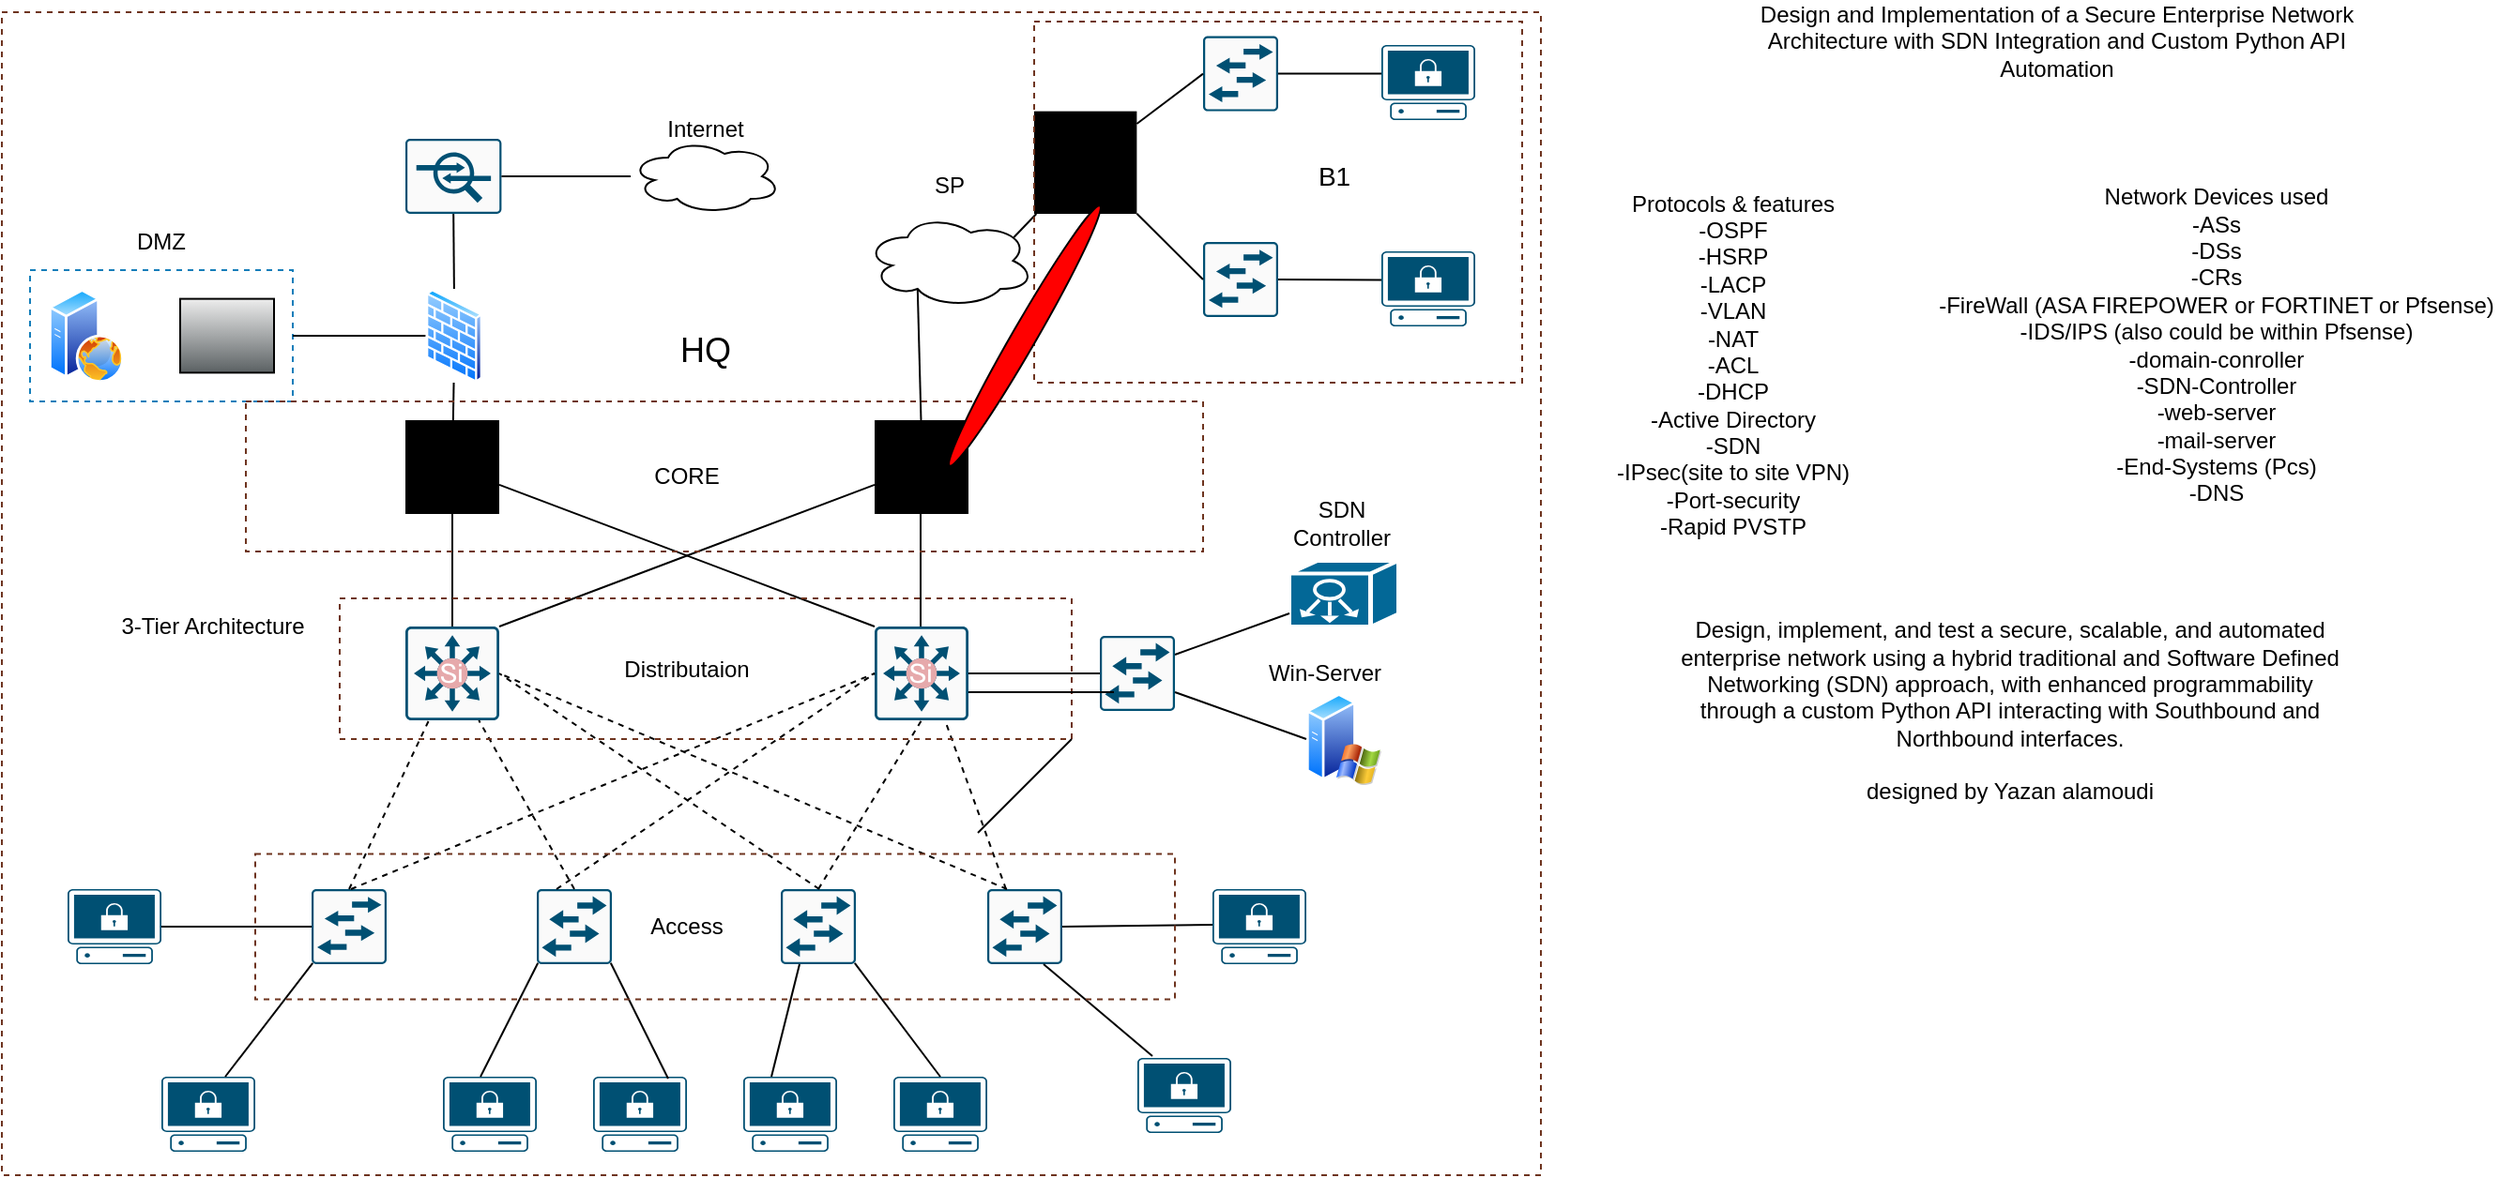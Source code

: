 <mxfile version="28.1.1">
  <diagram name="Page-1" id="6CgDFouvITcMY1lh-VWR">
    <mxGraphModel dx="1665" dy="757" grid="1" gridSize="10" guides="1" tooltips="1" connect="1" arrows="1" fold="1" page="1" pageScale="1" pageWidth="850" pageHeight="1100" math="0" shadow="0">
      <root>
        <mxCell id="0" />
        <mxCell id="1" parent="0" />
        <mxCell id="icldkge28k3d67pnXuYo-1" value="" style="sketch=0;points=[[0.015,0.015,0],[0.985,0.015,0],[0.985,0.985,0],[0.015,0.985,0],[0.25,0,0],[0.5,0,0],[0.75,0,0],[1,0.25,0],[1,0.5,0],[1,0.75,0],[0.75,1,0],[0.5,1,0],[0.25,1,0],[0,0.75,0],[0,0.5,0],[0,0.25,0]];verticalLabelPosition=bottom;html=1;verticalAlign=top;aspect=fixed;align=center;pointerEvents=1;shape=mxgraph.cisco19.rect;prIcon=l2_switch;fillColor=#FAFAFA;strokeColor=#005073;" vertex="1" parent="1">
          <mxGeometry x="175" y="690" width="40" height="40" as="geometry" />
        </mxCell>
        <mxCell id="icldkge28k3d67pnXuYo-2" value="" style="sketch=0;points=[[0.015,0.015,0],[0.985,0.015,0],[0.985,0.985,0],[0.015,0.985,0],[0.25,0,0],[0.5,0,0],[0.75,0,0],[1,0.25,0],[1,0.5,0],[1,0.75,0],[0.75,1,0],[0.5,1,0],[0.25,1,0],[0,0.75,0],[0,0.5,0],[0,0.25,0]];verticalLabelPosition=bottom;html=1;verticalAlign=top;aspect=fixed;align=center;pointerEvents=1;shape=mxgraph.cisco19.rect;prIcon=workgroup_switch;fillColor=#FAFAFA;strokeColor=#005073;" vertex="1" parent="1">
          <mxGeometry x="535" y="690" width="40" height="40" as="geometry" />
        </mxCell>
        <mxCell id="icldkge28k3d67pnXuYo-3" value="" style="sketch=0;points=[[0.015,0.015,0],[0.985,0.015,0],[0.985,0.985,0],[0.015,0.985,0],[0.25,0,0],[0.5,0,0],[0.75,0,0],[1,0.25,0],[1,0.5,0],[1,0.75,0],[0.75,1,0],[0.5,1,0],[0.25,1,0],[0,0.75,0],[0,0.5,0],[0,0.25,0]];verticalLabelPosition=bottom;html=1;verticalAlign=top;aspect=fixed;align=center;pointerEvents=1;shape=mxgraph.cisco19.rect;prIcon=workgroup_switch;fillColor=#FAFAFA;strokeColor=#005073;" vertex="1" parent="1">
          <mxGeometry x="425" y="690" width="40" height="40" as="geometry" />
        </mxCell>
        <mxCell id="icldkge28k3d67pnXuYo-4" value="" style="sketch=0;points=[[0.015,0.015,0],[0.985,0.015,0],[0.985,0.985,0],[0.015,0.985,0],[0.25,0,0],[0.5,0,0],[0.75,0,0],[1,0.25,0],[1,0.5,0],[1,0.75,0],[0.75,1,0],[0.5,1,0],[0.25,1,0],[0,0.75,0],[0,0.5,0],[0,0.25,0]];verticalLabelPosition=bottom;html=1;verticalAlign=top;aspect=fixed;align=center;pointerEvents=1;shape=mxgraph.cisco19.rect;prIcon=workgroup_switch;fillColor=#FAFAFA;strokeColor=#005073;" vertex="1" parent="1">
          <mxGeometry x="295" y="690" width="40" height="40" as="geometry" />
        </mxCell>
        <mxCell id="icldkge28k3d67pnXuYo-6" value="" style="sketch=0;points=[[0.015,0.015,0],[0.985,0.015,0],[0.985,0.985,0],[0.015,0.985,0],[0.25,0,0],[0.5,0,0],[0.75,0,0],[1,0.25,0],[1,0.5,0],[1,0.75,0],[0.75,1,0],[0.5,1,0],[0.25,1,0],[0,0.75,0],[0,0.5,0],[0,0.25,0]];verticalLabelPosition=bottom;html=1;verticalAlign=top;aspect=fixed;align=center;pointerEvents=1;shape=mxgraph.cisco19.rect;prIcon=secure_catalyst_switch_color3;fillColor=#FAFAFA;strokeColor=#005073;" vertex="1" parent="1">
          <mxGeometry x="475" y="550" width="50" height="50" as="geometry" />
        </mxCell>
        <mxCell id="icldkge28k3d67pnXuYo-7" value="" style="sketch=0;points=[[0.015,0.015,0],[0.985,0.015,0],[0.985,0.985,0],[0.015,0.985,0],[0.25,0,0],[0.5,0,0],[0.75,0,0],[1,0.25,0],[1,0.5,0],[1,0.75,0],[0.75,1,0],[0.5,1,0],[0.25,1,0],[0,0.75,0],[0,0.5,0],[0,0.25,0]];verticalLabelPosition=bottom;html=1;verticalAlign=top;aspect=fixed;align=center;pointerEvents=1;shape=mxgraph.cisco19.rect;prIcon=secure_catalyst_switch_color3;fillColor=#FAFAFA;strokeColor=#005073;" vertex="1" parent="1">
          <mxGeometry x="225" y="550" width="50" height="50" as="geometry" />
        </mxCell>
        <mxCell id="icldkge28k3d67pnXuYo-22" value="" style="points=[[0.02,0.015,0],[0.5,0,0],[0.98,0.015,0],[1,0.38,0],[0.895,0.98,0],[0.5,1,0],[0.105,0.98,0],[0,0.38,0]];verticalLabelPosition=bottom;sketch=0;html=1;verticalAlign=top;aspect=fixed;align=center;pointerEvents=1;shape=mxgraph.cisco19.secure_endpoint_pc;fillColor=#005073;strokeColor=none;" vertex="1" parent="1">
          <mxGeometry x="245" y="790" width="50" height="40" as="geometry" />
        </mxCell>
        <mxCell id="icldkge28k3d67pnXuYo-23" value="" style="points=[[0.02,0.015,0],[0.5,0,0],[0.98,0.015,0],[1,0.38,0],[0.895,0.98,0],[0.5,1,0],[0.105,0.98,0],[0,0.38,0]];verticalLabelPosition=bottom;sketch=0;html=1;verticalAlign=top;aspect=fixed;align=center;pointerEvents=1;shape=mxgraph.cisco19.secure_endpoint_pc;fillColor=#005073;strokeColor=none;" vertex="1" parent="1">
          <mxGeometry x="95" y="790" width="50" height="40" as="geometry" />
        </mxCell>
        <mxCell id="icldkge28k3d67pnXuYo-24" value="" style="points=[[0.02,0.015,0],[0.5,0,0],[0.98,0.015,0],[1,0.38,0],[0.895,0.98,0],[0.5,1,0],[0.105,0.98,0],[0,0.38,0]];verticalLabelPosition=bottom;sketch=0;html=1;verticalAlign=top;aspect=fixed;align=center;pointerEvents=1;shape=mxgraph.cisco19.secure_endpoint_pc;fillColor=#005073;strokeColor=none;" vertex="1" parent="1">
          <mxGeometry x="45" y="690" width="50" height="40" as="geometry" />
        </mxCell>
        <mxCell id="icldkge28k3d67pnXuYo-25" value="" style="points=[[0.02,0.015,0],[0.5,0,0],[0.98,0.015,0],[1,0.38,0],[0.895,0.98,0],[0.5,1,0],[0.105,0.98,0],[0,0.38,0]];verticalLabelPosition=bottom;sketch=0;html=1;verticalAlign=top;aspect=fixed;align=center;pointerEvents=1;shape=mxgraph.cisco19.secure_endpoint_pc;fillColor=#005073;strokeColor=none;" vertex="1" parent="1">
          <mxGeometry x="405" y="790" width="50" height="40" as="geometry" />
        </mxCell>
        <mxCell id="icldkge28k3d67pnXuYo-26" value="" style="points=[[0.02,0.015,0],[0.5,0,0],[0.98,0.015,0],[1,0.38,0],[0.895,0.98,0],[0.5,1,0],[0.105,0.98,0],[0,0.38,0]];verticalLabelPosition=bottom;sketch=0;html=1;verticalAlign=top;aspect=fixed;align=center;pointerEvents=1;shape=mxgraph.cisco19.secure_endpoint_pc;fillColor=#005073;strokeColor=none;" vertex="1" parent="1">
          <mxGeometry x="485" y="790" width="50" height="40" as="geometry" />
        </mxCell>
        <mxCell id="icldkge28k3d67pnXuYo-27" value="" style="points=[[0.02,0.015,0],[0.5,0,0],[0.98,0.015,0],[1,0.38,0],[0.895,0.98,0],[0.5,1,0],[0.105,0.98,0],[0,0.38,0]];verticalLabelPosition=bottom;sketch=0;html=1;verticalAlign=top;aspect=fixed;align=center;pointerEvents=1;shape=mxgraph.cisco19.secure_endpoint_pc;fillColor=#005073;strokeColor=none;" vertex="1" parent="1">
          <mxGeometry x="325" y="790" width="50" height="40" as="geometry" />
        </mxCell>
        <mxCell id="icldkge28k3d67pnXuYo-29" value="" style="points=[[0.02,0.015,0],[0.5,0,0],[0.98,0.015,0],[1,0.38,0],[0.895,0.98,0],[0.5,1,0],[0.105,0.98,0],[0,0.38,0]];verticalLabelPosition=bottom;sketch=0;html=1;verticalAlign=top;aspect=fixed;align=center;pointerEvents=1;shape=mxgraph.cisco19.secure_endpoint_pc;fillColor=#005073;strokeColor=none;" vertex="1" parent="1">
          <mxGeometry x="655" y="690" width="50" height="40" as="geometry" />
        </mxCell>
        <mxCell id="icldkge28k3d67pnXuYo-31" value="" style="points=[[0.02,0.015,0],[0.5,0,0],[0.98,0.015,0],[1,0.38,0],[0.895,0.98,0],[0.5,1,0],[0.105,0.98,0],[0,0.38,0]];verticalLabelPosition=bottom;sketch=0;html=1;verticalAlign=top;aspect=fixed;align=center;pointerEvents=1;shape=mxgraph.cisco19.secure_endpoint_pc;fillColor=#005073;strokeColor=none;" vertex="1" parent="1">
          <mxGeometry x="615" y="780" width="50" height="40" as="geometry" />
        </mxCell>
        <mxCell id="icldkge28k3d67pnXuYo-54" value="" style="endArrow=none;html=1;rounded=0;entryX=0.015;entryY=0.985;entryDx=0;entryDy=0;entryPerimeter=0;" edge="1" parent="1" target="icldkge28k3d67pnXuYo-4">
          <mxGeometry width="50" height="50" relative="1" as="geometry">
            <mxPoint x="265" y="790" as="sourcePoint" />
            <mxPoint x="315" y="740" as="targetPoint" />
          </mxGeometry>
        </mxCell>
        <mxCell id="icldkge28k3d67pnXuYo-55" value="" style="endArrow=none;html=1;rounded=0;entryX=0.985;entryY=0.985;entryDx=0;entryDy=0;entryPerimeter=0;" edge="1" parent="1" target="icldkge28k3d67pnXuYo-4">
          <mxGeometry width="50" height="50" relative="1" as="geometry">
            <mxPoint x="365" y="791" as="sourcePoint" />
            <mxPoint x="396" y="730" as="targetPoint" />
          </mxGeometry>
        </mxCell>
        <mxCell id="icldkge28k3d67pnXuYo-56" value="" style="endArrow=none;html=1;rounded=0;entryX=0.25;entryY=1;entryDx=0;entryDy=0;entryPerimeter=0;" edge="1" parent="1" target="icldkge28k3d67pnXuYo-3">
          <mxGeometry width="50" height="50" relative="1" as="geometry">
            <mxPoint x="420" y="790" as="sourcePoint" />
            <mxPoint x="470" y="740" as="targetPoint" />
          </mxGeometry>
        </mxCell>
        <mxCell id="icldkge28k3d67pnXuYo-57" value="" style="endArrow=none;html=1;rounded=0;entryX=0.985;entryY=0.985;entryDx=0;entryDy=0;entryPerimeter=0;" edge="1" parent="1" target="icldkge28k3d67pnXuYo-3">
          <mxGeometry width="50" height="50" relative="1" as="geometry">
            <mxPoint x="510" y="790" as="sourcePoint" />
            <mxPoint x="525" y="730" as="targetPoint" />
          </mxGeometry>
        </mxCell>
        <mxCell id="icldkge28k3d67pnXuYo-58" value="" style="image;aspect=fixed;perimeter=ellipsePerimeter;html=1;align=center;shadow=0;dashed=0;spacingTop=3;image=img/lib/active_directory/windows_server_2.svg;" vertex="1" parent="1">
          <mxGeometry x="705" y="585" width="40" height="50" as="geometry" />
        </mxCell>
        <mxCell id="icldkge28k3d67pnXuYo-60" value="" style="sketch=0;points=[[0.015,0.015,0],[0.985,0.015,0],[0.985,0.985,0],[0.015,0.985,0],[0.25,0,0],[0.5,0,0],[0.75,0,0],[1,0.25,0],[1,0.5,0],[1,0.75,0],[0.75,1,0],[0.5,1,0],[0.25,1,0],[0,0.75,0],[0,0.5,0],[0,0.25,0]];verticalLabelPosition=bottom;html=1;verticalAlign=top;aspect=fixed;align=center;pointerEvents=1;shape=mxgraph.cisco19.rect;prIcon=workgroup_switch;fillColor=#FAFAFA;strokeColor=#005073;" vertex="1" parent="1">
          <mxGeometry x="595" y="555" width="40" height="40" as="geometry" />
        </mxCell>
        <mxCell id="icldkge28k3d67pnXuYo-64" value="" style="sketch=0;verticalLabelPosition=bottom;sketch=0;aspect=fixed;html=1;verticalAlign=top;strokeColor=none;fillColor=#000000;align=center;outlineConnect=0;pointerEvents=1;shape=mxgraph.citrix2.router;" vertex="1" parent="1">
          <mxGeometry x="225" y="440" width="50" height="50" as="geometry" />
        </mxCell>
        <mxCell id="icldkge28k3d67pnXuYo-65" value="" style="sketch=0;verticalLabelPosition=bottom;sketch=0;aspect=fixed;html=1;verticalAlign=top;strokeColor=none;fillColor=#000000;align=center;outlineConnect=0;pointerEvents=1;shape=mxgraph.citrix2.router;" vertex="1" parent="1">
          <mxGeometry x="475" y="440" width="50" height="50" as="geometry" />
        </mxCell>
        <mxCell id="icldkge28k3d67pnXuYo-67" value="" style="endArrow=none;dashed=1;html=1;rounded=0;entryX=0.25;entryY=1;entryDx=0;entryDy=0;entryPerimeter=0;" edge="1" parent="1" target="icldkge28k3d67pnXuYo-7">
          <mxGeometry width="50" height="50" relative="1" as="geometry">
            <mxPoint x="195" y="690" as="sourcePoint" />
            <mxPoint x="245" y="640" as="targetPoint" />
          </mxGeometry>
        </mxCell>
        <mxCell id="icldkge28k3d67pnXuYo-68" value="" style="endArrow=none;dashed=1;html=1;rounded=0;" edge="1" parent="1" target="icldkge28k3d67pnXuYo-7">
          <mxGeometry width="50" height="50" relative="1" as="geometry">
            <mxPoint x="315" y="690" as="sourcePoint" />
            <mxPoint x="358" y="600" as="targetPoint" />
          </mxGeometry>
        </mxCell>
        <mxCell id="icldkge28k3d67pnXuYo-69" value="" style="endArrow=none;dashed=1;html=1;rounded=0;entryX=0;entryY=0.5;entryDx=0;entryDy=0;entryPerimeter=0;" edge="1" parent="1" target="icldkge28k3d67pnXuYo-6">
          <mxGeometry width="50" height="50" relative="1" as="geometry">
            <mxPoint x="196" y="690" as="sourcePoint" />
            <mxPoint x="145" y="600" as="targetPoint" />
          </mxGeometry>
        </mxCell>
        <mxCell id="icldkge28k3d67pnXuYo-70" value="" style="endArrow=none;dashed=1;html=1;rounded=0;entryX=0;entryY=0.5;entryDx=0;entryDy=0;entryPerimeter=0;" edge="1" parent="1" target="icldkge28k3d67pnXuYo-6">
          <mxGeometry width="50" height="50" relative="1" as="geometry">
            <mxPoint x="305.5" y="690" as="sourcePoint" />
            <mxPoint x="584.5" y="575" as="targetPoint" />
          </mxGeometry>
        </mxCell>
        <mxCell id="icldkge28k3d67pnXuYo-71" value="" style="endArrow=none;dashed=1;html=1;rounded=0;entryX=0.5;entryY=1;entryDx=0;entryDy=0;entryPerimeter=0;" edge="1" parent="1" target="icldkge28k3d67pnXuYo-6">
          <mxGeometry width="50" height="50" relative="1" as="geometry">
            <mxPoint x="445" y="690" as="sourcePoint" />
            <mxPoint x="724" y="575" as="targetPoint" />
          </mxGeometry>
        </mxCell>
        <mxCell id="icldkge28k3d67pnXuYo-72" value="" style="endArrow=none;dashed=1;html=1;rounded=0;entryX=0.75;entryY=1;entryDx=0;entryDy=0;entryPerimeter=0;" edge="1" parent="1" target="icldkge28k3d67pnXuYo-6">
          <mxGeometry width="50" height="50" relative="1" as="geometry">
            <mxPoint x="545" y="690" as="sourcePoint" />
            <mxPoint x="600" y="600" as="targetPoint" />
          </mxGeometry>
        </mxCell>
        <mxCell id="icldkge28k3d67pnXuYo-73" value="" style="endArrow=none;dashed=1;html=1;rounded=0;entryX=1;entryY=0.5;entryDx=0;entryDy=0;entryPerimeter=0;" edge="1" parent="1" target="icldkge28k3d67pnXuYo-7">
          <mxGeometry width="50" height="50" relative="1" as="geometry">
            <mxPoint x="445.5" y="690" as="sourcePoint" />
            <mxPoint x="615" y="575" as="targetPoint" />
          </mxGeometry>
        </mxCell>
        <mxCell id="icldkge28k3d67pnXuYo-74" value="" style="endArrow=none;dashed=1;html=1;rounded=0;entryX=1;entryY=0.5;entryDx=0;entryDy=0;entryPerimeter=0;" edge="1" parent="1" target="icldkge28k3d67pnXuYo-7">
          <mxGeometry width="50" height="50" relative="1" as="geometry">
            <mxPoint x="545.5" y="690" as="sourcePoint" />
            <mxPoint x="375" y="575" as="targetPoint" />
          </mxGeometry>
        </mxCell>
        <mxCell id="icldkge28k3d67pnXuYo-77" value="" style="endArrow=none;html=1;rounded=0;entryX=0;entryY=0.5;entryDx=0;entryDy=0;entryPerimeter=0;" edge="1" parent="1" target="icldkge28k3d67pnXuYo-1">
          <mxGeometry width="50" height="50" relative="1" as="geometry">
            <mxPoint x="95" y="710" as="sourcePoint" />
            <mxPoint x="145" y="660" as="targetPoint" />
          </mxGeometry>
        </mxCell>
        <mxCell id="icldkge28k3d67pnXuYo-78" value="" style="endArrow=none;html=1;rounded=0;entryX=0.015;entryY=0.985;entryDx=0;entryDy=0;entryPerimeter=0;exitX=0.68;exitY=0;exitDx=0;exitDy=0;exitPerimeter=0;" edge="1" parent="1" source="icldkge28k3d67pnXuYo-23" target="icldkge28k3d67pnXuYo-1">
          <mxGeometry width="50" height="50" relative="1" as="geometry">
            <mxPoint x="115" y="789" as="sourcePoint" />
            <mxPoint x="195" y="789" as="targetPoint" />
          </mxGeometry>
        </mxCell>
        <mxCell id="icldkge28k3d67pnXuYo-81" value="" style="endArrow=none;html=1;rounded=0;entryX=0.75;entryY=1;entryDx=0;entryDy=0;entryPerimeter=0;exitX=0.16;exitY=-0.025;exitDx=0;exitDy=0;exitPerimeter=0;" edge="1" parent="1" source="icldkge28k3d67pnXuYo-31" target="icldkge28k3d67pnXuYo-2">
          <mxGeometry width="50" height="50" relative="1" as="geometry">
            <mxPoint x="645" y="780" as="sourcePoint" />
            <mxPoint x="695" y="730" as="targetPoint" />
          </mxGeometry>
        </mxCell>
        <mxCell id="icldkge28k3d67pnXuYo-83" value="" style="endArrow=none;html=1;rounded=0;entryX=1;entryY=0.5;entryDx=0;entryDy=0;entryPerimeter=0;exitX=0.16;exitY=-0.025;exitDx=0;exitDy=0;exitPerimeter=0;" edge="1" parent="1" target="icldkge28k3d67pnXuYo-2">
          <mxGeometry width="50" height="50" relative="1" as="geometry">
            <mxPoint x="655" y="709" as="sourcePoint" />
            <mxPoint x="597" y="660" as="targetPoint" />
          </mxGeometry>
        </mxCell>
        <mxCell id="icldkge28k3d67pnXuYo-84" value="" style="endArrow=none;html=1;rounded=0;exitX=0.5;exitY=0;exitDx=0;exitDy=0;exitPerimeter=0;" edge="1" parent="1" source="icldkge28k3d67pnXuYo-7" target="icldkge28k3d67pnXuYo-64">
          <mxGeometry width="50" height="50" relative="1" as="geometry">
            <mxPoint x="255" y="550" as="sourcePoint" />
            <mxPoint x="305" y="500" as="targetPoint" />
          </mxGeometry>
        </mxCell>
        <mxCell id="icldkge28k3d67pnXuYo-85" value="" style="endArrow=none;html=1;rounded=0;exitX=0.5;exitY=0;exitDx=0;exitDy=0;exitPerimeter=0;" edge="1" parent="1">
          <mxGeometry width="50" height="50" relative="1" as="geometry">
            <mxPoint x="499.5" y="550" as="sourcePoint" />
            <mxPoint x="499.5" y="490" as="targetPoint" />
          </mxGeometry>
        </mxCell>
        <mxCell id="icldkge28k3d67pnXuYo-87" value="" style="endArrow=none;html=1;rounded=0;" edge="1" parent="1" target="icldkge28k3d67pnXuYo-65">
          <mxGeometry width="50" height="50" relative="1" as="geometry">
            <mxPoint x="275" y="550" as="sourcePoint" />
            <mxPoint x="325" y="500" as="targetPoint" />
          </mxGeometry>
        </mxCell>
        <mxCell id="icldkge28k3d67pnXuYo-88" value="" style="endArrow=none;html=1;rounded=0;" edge="1" parent="1" source="icldkge28k3d67pnXuYo-64">
          <mxGeometry width="50" height="50" relative="1" as="geometry">
            <mxPoint x="275" y="626" as="sourcePoint" />
            <mxPoint x="475" y="550" as="targetPoint" />
          </mxGeometry>
        </mxCell>
        <mxCell id="icldkge28k3d67pnXuYo-93" value="" style="sketch=0;points=[[0.015,0.015,0],[0.985,0.015,0],[0.985,0.985,0],[0.015,0.985,0],[0.25,0,0],[0.5,0,0],[0.75,0,0],[1,0.25,0],[1,0.5,0],[1,0.75,0],[0.75,1,0],[0.5,1,0],[0.25,1,0],[0,0.75,0],[0,0.5,0],[0,0.25,0]];verticalLabelPosition=bottom;html=1;verticalAlign=top;aspect=fixed;align=center;pointerEvents=1;shape=mxgraph.cisco19.rect;prIcon=ips_ids;fillColor=#FAFAFA;strokeColor=#005073;" vertex="1" parent="1">
          <mxGeometry x="225" y="290" width="51.2" height="40" as="geometry" />
        </mxCell>
        <mxCell id="icldkge28k3d67pnXuYo-94" value="" style="ellipse;shape=cloud;whiteSpace=wrap;html=1;" vertex="1" parent="1">
          <mxGeometry x="345" y="290" width="80" height="40" as="geometry" />
        </mxCell>
        <mxCell id="icldkge28k3d67pnXuYo-95" value="&lt;div&gt;&lt;br&gt;&lt;/div&gt;&lt;div&gt;&lt;br&gt;&lt;/div&gt;&lt;div&gt;&lt;br&gt;&lt;/div&gt;&lt;div&gt;&lt;br&gt;&lt;/div&gt;" style="fillColor=none;strokeColor=#147EBA;dashed=1;verticalAlign=top;fontStyle=0;fontColor=#147EBA;whiteSpace=wrap;html=1;" vertex="1" parent="1">
          <mxGeometry x="25" y="360" width="140" height="70" as="geometry" />
        </mxCell>
        <mxCell id="icldkge28k3d67pnXuYo-96" value="" style="image;aspect=fixed;perimeter=ellipsePerimeter;html=1;align=center;shadow=0;dashed=0;spacingTop=3;image=img/lib/active_directory/web_server.svg;" vertex="1" parent="1">
          <mxGeometry x="35" y="370" width="40" height="50" as="geometry" />
        </mxCell>
        <mxCell id="icldkge28k3d67pnXuYo-97" value="" style="fillColorStyles=neutralFill;neutralFill=#9DA6A8;shape=mxgraph.networks2.icon;aspect=fixed;fillColor=#EDEDED;strokeColor=#000000;gradientColor=#5B6163;network2IconShadow=1;network2bgFillColor=none;network2Icon=mxgraph.networks2.mail_server;network2IconYOffset=-0.026;network2IconW=1;network2IconH=0.787;" vertex="1" parent="1">
          <mxGeometry x="105" y="375.31" width="50" height="39.375" as="geometry" />
        </mxCell>
        <mxCell id="icldkge28k3d67pnXuYo-98" value="" style="endArrow=none;html=1;rounded=0;exitX=1;exitY=0.5;exitDx=0;exitDy=0;entryX=0;entryY=0.5;entryDx=0;entryDy=0;" edge="1" parent="1" source="icldkge28k3d67pnXuYo-95" target="icldkge28k3d67pnXuYo-89">
          <mxGeometry width="50" height="50" relative="1" as="geometry">
            <mxPoint x="184.75" y="440" as="sourcePoint" />
            <mxPoint x="234.75" y="390" as="targetPoint" />
          </mxGeometry>
        </mxCell>
        <mxCell id="icldkge28k3d67pnXuYo-101" value="" style="endArrow=none;html=1;rounded=0;" edge="1" parent="1" source="icldkge28k3d67pnXuYo-93" target="icldkge28k3d67pnXuYo-94">
          <mxGeometry width="50" height="50" relative="1" as="geometry">
            <mxPoint x="345" y="370" as="sourcePoint" />
            <mxPoint x="395" y="320" as="targetPoint" />
          </mxGeometry>
        </mxCell>
        <mxCell id="icldkge28k3d67pnXuYo-89" value="" style="image;aspect=fixed;perimeter=ellipsePerimeter;html=1;align=center;shadow=0;dashed=0;spacingTop=3;image=img/lib/active_directory/firewall.svg;" vertex="1" parent="1">
          <mxGeometry x="235.7" y="370" width="30.5" height="50" as="geometry" />
        </mxCell>
        <mxCell id="icldkge28k3d67pnXuYo-105" value="" style="endArrow=none;html=1;rounded=0;entryX=0.5;entryY=1;entryDx=0;entryDy=0;entryPerimeter=0;exitX=0.5;exitY=0;exitDx=0;exitDy=0;" edge="1" parent="1" source="icldkge28k3d67pnXuYo-89" target="icldkge28k3d67pnXuYo-93">
          <mxGeometry width="50" height="50" relative="1" as="geometry">
            <mxPoint x="245" y="360" as="sourcePoint" />
            <mxPoint x="295" y="310" as="targetPoint" />
          </mxGeometry>
        </mxCell>
        <mxCell id="icldkge28k3d67pnXuYo-106" value="" style="endArrow=none;html=1;rounded=0;" edge="1" parent="1" source="icldkge28k3d67pnXuYo-64" target="icldkge28k3d67pnXuYo-89">
          <mxGeometry width="50" height="50" relative="1" as="geometry">
            <mxPoint x="245" y="430" as="sourcePoint" />
            <mxPoint x="245" y="390" as="targetPoint" />
          </mxGeometry>
        </mxCell>
        <mxCell id="icldkge28k3d67pnXuYo-110" value="DMZ" style="text;strokeColor=none;align=center;fillColor=none;html=1;verticalAlign=middle;whiteSpace=wrap;rounded=0;" vertex="1" parent="1">
          <mxGeometry x="65" y="330" width="60" height="30" as="geometry" />
        </mxCell>
        <mxCell id="icldkge28k3d67pnXuYo-112" value="Win-Server" style="text;strokeColor=none;align=center;fillColor=none;html=1;verticalAlign=middle;whiteSpace=wrap;rounded=0;" vertex="1" parent="1">
          <mxGeometry x="665" y="560" width="100" height="30" as="geometry" />
        </mxCell>
        <mxCell id="icldkge28k3d67pnXuYo-167" value="&lt;font style=&quot;font-size: 18px;&quot;&gt;HQ&lt;/font&gt;" style="text;strokeColor=none;align=center;fillColor=none;html=1;verticalAlign=middle;whiteSpace=wrap;rounded=0;" vertex="1" parent="1">
          <mxGeometry x="345" y="385.31" width="80" height="34.69" as="geometry" />
        </mxCell>
        <mxCell id="icldkge28k3d67pnXuYo-165" value="&lt;div&gt;&lt;br&gt;&lt;/div&gt;&lt;div&gt;&lt;br&gt;&lt;/div&gt;&lt;div&gt;&lt;br&gt;&lt;/div&gt;&lt;div&gt;&lt;br&gt;&lt;/div&gt;" style="fillColor=none;strokeColor=#6E341F;dashed=1;verticalAlign=top;fontStyle=0;fontColor=#6E341F;whiteSpace=wrap;html=1;" vertex="1" parent="1">
          <mxGeometry x="10" y="222.5" width="820" height="620" as="geometry" />
        </mxCell>
        <mxCell id="icldkge28k3d67pnXuYo-169" value="Internet" style="text;strokeColor=none;align=center;fillColor=none;html=1;verticalAlign=middle;whiteSpace=wrap;rounded=0;" vertex="1" parent="1">
          <mxGeometry x="355" y="270" width="60" height="30" as="geometry" />
        </mxCell>
        <mxCell id="icldkge28k3d67pnXuYo-176" value="3-Tier Architecture" style="text;strokeColor=none;align=center;fillColor=none;html=1;verticalAlign=middle;whiteSpace=wrap;rounded=0;" vertex="1" parent="1">
          <mxGeometry x="65" y="535" width="115" height="30" as="geometry" />
        </mxCell>
        <mxCell id="icldkge28k3d67pnXuYo-178" value="" style="endArrow=none;html=1;rounded=0;exitX=1;exitY=0.75;exitDx=0;exitDy=0;exitPerimeter=0;entryX=0;entryY=0.5;entryDx=0;entryDy=0;" edge="1" parent="1" source="icldkge28k3d67pnXuYo-60" target="icldkge28k3d67pnXuYo-58">
          <mxGeometry width="50" height="50" relative="1" as="geometry">
            <mxPoint x="635" y="595" as="sourcePoint" />
            <mxPoint x="700" y="610" as="targetPoint" />
          </mxGeometry>
        </mxCell>
        <mxCell id="icldkge28k3d67pnXuYo-179" value="" style="shape=mxgraph.cisco.controllers_and_modules.system_controller;html=1;pointerEvents=1;dashed=0;fillColor=#036897;strokeColor=#ffffff;strokeWidth=2;verticalLabelPosition=bottom;verticalAlign=top;align=center;outlineConnect=0;" vertex="1" parent="1">
          <mxGeometry x="696" y="515" width="58" height="35" as="geometry" />
        </mxCell>
        <mxCell id="icldkge28k3d67pnXuYo-180" value="" style="endArrow=none;html=1;rounded=0;exitX=1;exitY=0.25;exitDx=0;exitDy=0;exitPerimeter=0;" edge="1" parent="1" source="icldkge28k3d67pnXuYo-60" target="icldkge28k3d67pnXuYo-179">
          <mxGeometry width="50" height="50" relative="1" as="geometry">
            <mxPoint x="642" y="585" as="sourcePoint" />
            <mxPoint x="692" y="535" as="targetPoint" />
          </mxGeometry>
        </mxCell>
        <mxCell id="icldkge28k3d67pnXuYo-181" value="SDN Controller" style="text;strokeColor=none;align=center;fillColor=none;html=1;verticalAlign=middle;whiteSpace=wrap;rounded=0;" vertex="1" parent="1">
          <mxGeometry x="694" y="480" width="60" height="30" as="geometry" />
        </mxCell>
        <mxCell id="icldkge28k3d67pnXuYo-182" value="" style="endArrow=none;html=1;rounded=0;entryX=0;entryY=0.5;entryDx=0;entryDy=0;entryPerimeter=0;exitX=1;exitY=0.5;exitDx=0;exitDy=0;exitPerimeter=0;" edge="1" parent="1" source="icldkge28k3d67pnXuYo-6" target="icldkge28k3d67pnXuYo-60">
          <mxGeometry width="50" height="50" relative="1" as="geometry">
            <mxPoint x="530" y="560" as="sourcePoint" />
            <mxPoint x="580" y="510" as="targetPoint" />
          </mxGeometry>
        </mxCell>
        <mxCell id="icldkge28k3d67pnXuYo-183" value="" style="ellipse;shape=cloud;whiteSpace=wrap;html=1;" vertex="1" parent="1">
          <mxGeometry x="470" y="330" width="90" height="50" as="geometry" />
        </mxCell>
        <mxCell id="icldkge28k3d67pnXuYo-184" value="" style="endArrow=none;html=1;rounded=0;exitX=0.5;exitY=0.2;exitDx=0;exitDy=0;exitPerimeter=0;entryX=0.31;entryY=0.8;entryDx=0;entryDy=0;entryPerimeter=0;" edge="1" parent="1" source="icldkge28k3d67pnXuYo-65" target="icldkge28k3d67pnXuYo-183">
          <mxGeometry width="50" height="50" relative="1" as="geometry">
            <mxPoint x="500" y="440" as="sourcePoint" />
            <mxPoint x="550" y="380" as="targetPoint" />
          </mxGeometry>
        </mxCell>
        <mxCell id="icldkge28k3d67pnXuYo-185" value="" style="sketch=0;verticalLabelPosition=bottom;sketch=0;aspect=fixed;html=1;verticalAlign=top;strokeColor=none;fillColor=#000000;align=center;outlineConnect=0;pointerEvents=1;shape=mxgraph.citrix2.router;" vertex="1" parent="1">
          <mxGeometry x="560" y="275.31" width="54.69" height="54.69" as="geometry" />
        </mxCell>
        <mxCell id="icldkge28k3d67pnXuYo-187" value="" style="endArrow=none;html=1;rounded=0;exitX=0.88;exitY=0.25;exitDx=0;exitDy=0;exitPerimeter=0;" edge="1" parent="1" source="icldkge28k3d67pnXuYo-183" target="icldkge28k3d67pnXuYo-185">
          <mxGeometry width="50" height="50" relative="1" as="geometry">
            <mxPoint x="585" y="340" as="sourcePoint" />
            <mxPoint x="635" y="290" as="targetPoint" />
          </mxGeometry>
        </mxCell>
        <mxCell id="icldkge28k3d67pnXuYo-188" value="" style="sketch=0;points=[[0.015,0.015,0],[0.985,0.015,0],[0.985,0.985,0],[0.015,0.985,0],[0.25,0,0],[0.5,0,0],[0.75,0,0],[1,0.25,0],[1,0.5,0],[1,0.75,0],[0.75,1,0],[0.5,1,0],[0.25,1,0],[0,0.75,0],[0,0.5,0],[0,0.25,0]];verticalLabelPosition=bottom;html=1;verticalAlign=top;aspect=fixed;align=center;pointerEvents=1;shape=mxgraph.cisco19.rect;prIcon=l2_switch;fillColor=#FAFAFA;strokeColor=#005073;" vertex="1" parent="1">
          <mxGeometry x="650" y="235.31" width="40" height="40" as="geometry" />
        </mxCell>
        <mxCell id="icldkge28k3d67pnXuYo-189" value="" style="sketch=0;points=[[0.015,0.015,0],[0.985,0.015,0],[0.985,0.985,0],[0.015,0.985,0],[0.25,0,0],[0.5,0,0],[0.75,0,0],[1,0.25,0],[1,0.5,0],[1,0.75,0],[0.75,1,0],[0.5,1,0],[0.25,1,0],[0,0.75,0],[0,0.5,0],[0,0.25,0]];verticalLabelPosition=bottom;html=1;verticalAlign=top;aspect=fixed;align=center;pointerEvents=1;shape=mxgraph.cisco19.rect;prIcon=l2_switch;fillColor=#FAFAFA;strokeColor=#005073;" vertex="1" parent="1">
          <mxGeometry x="650" y="345" width="40" height="40" as="geometry" />
        </mxCell>
        <mxCell id="icldkge28k3d67pnXuYo-190" value="" style="points=[[0.02,0.015,0],[0.5,0,0],[0.98,0.015,0],[1,0.38,0],[0.895,0.98,0],[0.5,1,0],[0.105,0.98,0],[0,0.38,0]];verticalLabelPosition=bottom;sketch=0;html=1;verticalAlign=top;aspect=fixed;align=center;pointerEvents=1;shape=mxgraph.cisco19.secure_endpoint_pc;fillColor=#005073;strokeColor=none;" vertex="1" parent="1">
          <mxGeometry x="745" y="350" width="50" height="40" as="geometry" />
        </mxCell>
        <mxCell id="icldkge28k3d67pnXuYo-191" value="" style="points=[[0.02,0.015,0],[0.5,0,0],[0.98,0.015,0],[1,0.38,0],[0.895,0.98,0],[0.5,1,0],[0.105,0.98,0],[0,0.38,0]];verticalLabelPosition=bottom;sketch=0;html=1;verticalAlign=top;aspect=fixed;align=center;pointerEvents=1;shape=mxgraph.cisco19.secure_endpoint_pc;fillColor=#005073;strokeColor=none;" vertex="1" parent="1">
          <mxGeometry x="745" y="240" width="50" height="40" as="geometry" />
        </mxCell>
        <mxCell id="icldkge28k3d67pnXuYo-196" value="" style="endArrow=none;html=1;rounded=0;entryX=0;entryY=0.38;entryDx=0;entryDy=0;entryPerimeter=0;exitX=1;exitY=0.5;exitDx=0;exitDy=0;exitPerimeter=0;" edge="1" parent="1" source="icldkge28k3d67pnXuYo-188" target="icldkge28k3d67pnXuYo-191">
          <mxGeometry width="50" height="50" relative="1" as="geometry">
            <mxPoint x="690" y="310" as="sourcePoint" />
            <mxPoint x="740" y="260" as="targetPoint" />
          </mxGeometry>
        </mxCell>
        <mxCell id="icldkge28k3d67pnXuYo-197" value="" style="endArrow=none;html=1;rounded=0;entryX=0;entryY=0.38;entryDx=0;entryDy=0;entryPerimeter=0;exitX=1;exitY=0.5;exitDx=0;exitDy=0;exitPerimeter=0;" edge="1" parent="1" source="icldkge28k3d67pnXuYo-189" target="icldkge28k3d67pnXuYo-190">
          <mxGeometry width="50" height="50" relative="1" as="geometry">
            <mxPoint x="680" y="410" as="sourcePoint" />
            <mxPoint x="730" y="360" as="targetPoint" />
          </mxGeometry>
        </mxCell>
        <mxCell id="icldkge28k3d67pnXuYo-198" value="" style="endArrow=none;html=1;rounded=0;entryX=0;entryY=0.5;entryDx=0;entryDy=0;entryPerimeter=0;" edge="1" parent="1" source="icldkge28k3d67pnXuYo-185" target="icldkge28k3d67pnXuYo-188">
          <mxGeometry width="50" height="50" relative="1" as="geometry">
            <mxPoint x="575" y="250" as="sourcePoint" />
            <mxPoint x="625" y="200" as="targetPoint" />
          </mxGeometry>
        </mxCell>
        <mxCell id="icldkge28k3d67pnXuYo-199" value="" style="endArrow=none;html=1;rounded=0;entryX=0;entryY=0.5;entryDx=0;entryDy=0;entryPerimeter=0;" edge="1" parent="1" source="icldkge28k3d67pnXuYo-185" target="icldkge28k3d67pnXuYo-189">
          <mxGeometry width="50" height="50" relative="1" as="geometry">
            <mxPoint x="585" y="414.68" as="sourcePoint" />
            <mxPoint x="635" y="364.68" as="targetPoint" />
          </mxGeometry>
        </mxCell>
        <mxCell id="icldkge28k3d67pnXuYo-200" value="&lt;font style=&quot;font-size: 14px;&quot;&gt;B1&lt;/font&gt;" style="text;strokeColor=none;align=center;fillColor=none;html=1;verticalAlign=middle;whiteSpace=wrap;rounded=0;" vertex="1" parent="1">
          <mxGeometry x="690" y="295" width="60" height="30" as="geometry" />
        </mxCell>
        <mxCell id="icldkge28k3d67pnXuYo-201" value="&lt;div&gt;&lt;br&gt;&lt;/div&gt;&lt;div&gt;&lt;br&gt;&lt;/div&gt;&lt;div&gt;&lt;br&gt;&lt;/div&gt;&lt;div&gt;&lt;br&gt;&lt;/div&gt;" style="fillColor=none;strokeColor=#6E341F;dashed=1;verticalAlign=top;fontStyle=0;fontColor=#6E341F;whiteSpace=wrap;html=1;" vertex="1" parent="1">
          <mxGeometry x="560" y="227.5" width="260" height="192.5" as="geometry" />
        </mxCell>
        <mxCell id="icldkge28k3d67pnXuYo-202" value="&lt;div&gt;&lt;br&gt;&lt;/div&gt;&lt;div&gt;&lt;br&gt;&lt;/div&gt;&lt;div&gt;&lt;br&gt;&lt;/div&gt;&lt;div&gt;&lt;br&gt;&lt;/div&gt;" style="fillColor=none;strokeColor=#6E341F;dashed=1;verticalAlign=top;fontStyle=0;fontColor=#6E341F;whiteSpace=wrap;html=1;" vertex="1" parent="1">
          <mxGeometry x="140" y="430" width="510" height="80" as="geometry" />
        </mxCell>
        <mxCell id="icldkge28k3d67pnXuYo-203" value="&lt;div&gt;&lt;br&gt;&lt;/div&gt;&lt;div&gt;&lt;br&gt;&lt;/div&gt;&lt;div&gt;&lt;br&gt;&lt;/div&gt;&lt;div&gt;&lt;br&gt;&lt;/div&gt;" style="fillColor=none;strokeColor=#6E341F;dashed=1;verticalAlign=top;fontStyle=0;fontColor=#6E341F;whiteSpace=wrap;html=1;" vertex="1" parent="1">
          <mxGeometry x="190" y="535" width="390" height="75" as="geometry" />
        </mxCell>
        <mxCell id="icldkge28k3d67pnXuYo-204" value="&lt;div&gt;&lt;br&gt;&lt;/div&gt;&lt;div&gt;&lt;br&gt;&lt;/div&gt;&lt;div&gt;&lt;br&gt;&lt;/div&gt;&lt;div&gt;&lt;br&gt;&lt;/div&gt;" style="fillColor=none;strokeColor=#6E341F;dashed=1;verticalAlign=top;fontStyle=0;fontColor=#6E341F;whiteSpace=wrap;html=1;" vertex="1" parent="1">
          <mxGeometry x="145" y="671.25" width="490" height="77.5" as="geometry" />
        </mxCell>
        <mxCell id="icldkge28k3d67pnXuYo-205" value="CORE" style="text;strokeColor=none;align=center;fillColor=none;html=1;verticalAlign=middle;whiteSpace=wrap;rounded=0;" vertex="1" parent="1">
          <mxGeometry x="345" y="455" width="60" height="30" as="geometry" />
        </mxCell>
        <mxCell id="icldkge28k3d67pnXuYo-206" value="Distributaion" style="text;strokeColor=none;align=center;fillColor=none;html=1;verticalAlign=middle;whiteSpace=wrap;rounded=0;" vertex="1" parent="1">
          <mxGeometry x="345" y="557.5" width="60" height="30" as="geometry" />
        </mxCell>
        <mxCell id="icldkge28k3d67pnXuYo-207" value="Access" style="text;strokeColor=none;align=center;fillColor=none;html=1;verticalAlign=middle;whiteSpace=wrap;rounded=0;" vertex="1" parent="1">
          <mxGeometry x="345" y="695" width="60" height="30" as="geometry" />
        </mxCell>
        <mxCell id="icldkge28k3d67pnXuYo-208" value="Protocols &amp;amp; features&lt;div&gt;-OSPF&lt;/div&gt;&lt;div&gt;-HSRP&lt;/div&gt;&lt;div&gt;-LACP&lt;/div&gt;&lt;div&gt;-VLAN&lt;/div&gt;&lt;div&gt;-NAT&lt;/div&gt;&lt;div&gt;-ACL&lt;/div&gt;&lt;div&gt;-DHCP&lt;/div&gt;&lt;div&gt;-Active Directory&lt;/div&gt;&lt;div&gt;-SDN&lt;/div&gt;&lt;div&gt;-IPsec(site to site VPN)&lt;/div&gt;&lt;div&gt;-Port-security&lt;/div&gt;&lt;div&gt;-Rapid PVSTP&lt;/div&gt;&lt;div&gt;&lt;br&gt;&lt;/div&gt;&lt;div&gt;&lt;br&gt;&lt;/div&gt;" style="text;strokeColor=none;align=center;fillColor=none;html=1;verticalAlign=middle;whiteSpace=wrap;rounded=0;" vertex="1" parent="1">
          <mxGeometry x="850" y="410" width="165" height="30" as="geometry" />
        </mxCell>
        <mxCell id="icldkge28k3d67pnXuYo-209" value="" style="endArrow=none;html=1;rounded=0;" edge="1" parent="1">
          <mxGeometry width="50" height="50" relative="1" as="geometry">
            <mxPoint x="530" y="660" as="sourcePoint" />
            <mxPoint x="580" y="610" as="targetPoint" />
          </mxGeometry>
        </mxCell>
        <mxCell id="icldkge28k3d67pnXuYo-216" value="" style="endArrow=none;html=1;rounded=0;" edge="1" parent="1">
          <mxGeometry width="50" height="50" relative="1" as="geometry">
            <mxPoint x="525" y="585" as="sourcePoint" />
            <mxPoint x="602.5" y="585" as="targetPoint" />
          </mxGeometry>
        </mxCell>
        <mxCell id="icldkge28k3d67pnXuYo-218" value="Network Devices used&lt;div&gt;-ASs&lt;/div&gt;&lt;div&gt;-DSs&lt;/div&gt;&lt;div&gt;-CRs&lt;/div&gt;&lt;div&gt;-FireWall (ASA FIREPOWER or FORTINET or Pfsense)&lt;/div&gt;&lt;div&gt;-IDS/IPS (also could be within Pfsense)&lt;/div&gt;&lt;div&gt;-domain-conroller&lt;/div&gt;&lt;div&gt;-SDN-Controller&lt;/div&gt;&lt;div&gt;-web-server&lt;/div&gt;&lt;div&gt;-mail-server&lt;/div&gt;&lt;div&gt;-End-Systems (Pcs)&lt;/div&gt;&lt;div&gt;-DNS&lt;/div&gt;" style="text;strokeColor=none;align=center;fillColor=none;html=1;verticalAlign=middle;whiteSpace=wrap;rounded=0;" vertex="1" parent="1">
          <mxGeometry x="1040" y="385" width="300" height="30" as="geometry" />
        </mxCell>
        <mxCell id="icldkge28k3d67pnXuYo-220" value="Design, implement, and test a secure, scalable, and automated enterprise network using a hybrid traditional and Software Defined Networking (SDN) approach, with enhanced programmability through a custom Python API interacting with Southbound and Northbound interfaces.&lt;div&gt;&lt;br&gt;&lt;div&gt;designed by Yazan alamoudi&lt;/div&gt;&lt;/div&gt;" style="text;strokeColor=none;align=center;fillColor=none;html=1;verticalAlign=middle;whiteSpace=wrap;rounded=0;" vertex="1" parent="1">
          <mxGeometry x="900" y="580" width="360" height="30" as="geometry" />
        </mxCell>
        <mxCell id="icldkge28k3d67pnXuYo-221" value="Design and Implementation of a Secure Enterprise Network Architecture with SDN Integration and Custom Python API Automation" style="text;strokeColor=none;align=center;fillColor=none;html=1;verticalAlign=middle;whiteSpace=wrap;rounded=0;" vertex="1" parent="1">
          <mxGeometry x="920" y="222.5" width="370" height="30" as="geometry" />
        </mxCell>
        <mxCell id="icldkge28k3d67pnXuYo-222" value="" style="ellipse;whiteSpace=wrap;html=1;rotation=-150;direction=south;fontColor=#6E341F;fillColor=#FF0000" vertex="1" parent="1">
          <mxGeometry x="548.585" y="315.005" width="12.83" height="160" as="geometry" />
        </mxCell>
        <mxCell id="icldkge28k3d67pnXuYo-227" value="SP" style="text;strokeColor=none;align=center;fillColor=none;html=1;verticalAlign=middle;whiteSpace=wrap;rounded=0;" vertex="1" parent="1">
          <mxGeometry x="485" y="300" width="60" height="30" as="geometry" />
        </mxCell>
      </root>
    </mxGraphModel>
  </diagram>
</mxfile>
